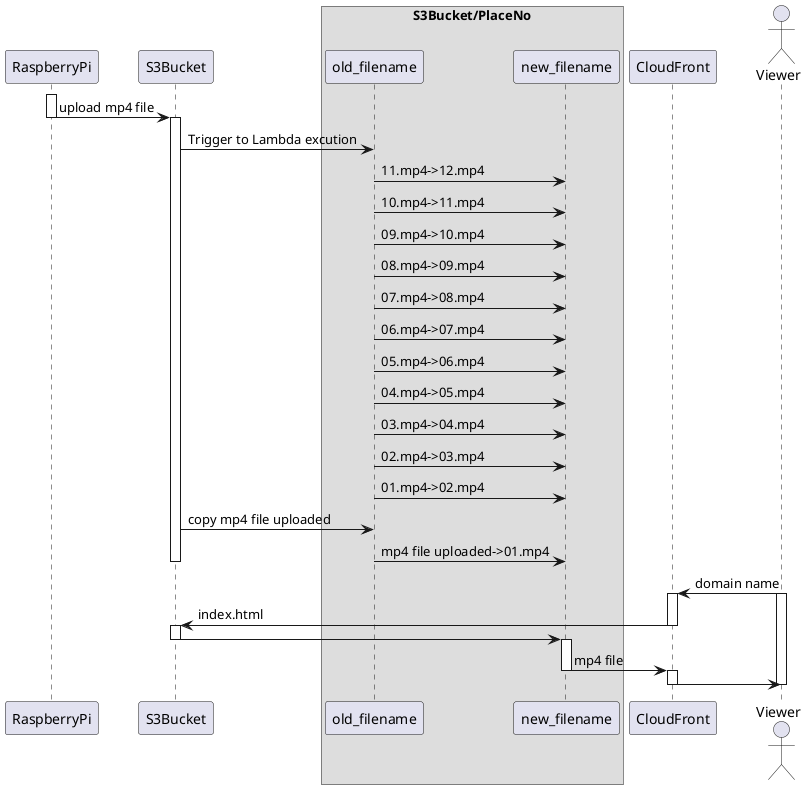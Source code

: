 @startuml upload_S3

participant RaspberryPi
participant S3Bucket
box "S3Bucket/PlaceNo"
participant old_filename
participant new_filename
end box
participant CloudFront
Actor Viewer 

activate RaspberryPi
RaspberryPi -> S3Bucket: upload mp4 file
deactivate RaspberryPi
activate S3Bucket
S3Bucket -> old_filename: Trigger to Lambda excution

old_filename -> new_filename:11.mp4->12.mp4
old_filename -> new_filename:10.mp4->11.mp4
old_filename -> new_filename:09.mp4->10.mp4
old_filename -> new_filename:08.mp4->09.mp4
old_filename -> new_filename:07.mp4->08.mp4
old_filename -> new_filename:06.mp4->07.mp4
old_filename -> new_filename:05.mp4->06.mp4
old_filename -> new_filename:04.mp4->05.mp4
old_filename -> new_filename:03.mp4->04.mp4
old_filename -> new_filename:02.mp4->03.mp4
old_filename -> new_filename:01.mp4->02.mp4

S3Bucket -> old_filename: copy mp4 file uploaded
old_filename -> new_filename:mp4 file uploaded->01.mp4
deactivate S3Bucket


CloudFront <- Viewer:domain name
activate Viewer
activate CloudFront
S3Bucket <- CloudFront:index.html
deactivate CloudFront
activate S3Bucket
S3Bucket -> new_filename
deactivate S3Bucket
activate new_filename
new_filename -> CloudFront:mp4 file
deactivate new_filename
activate CloudFront
CloudFront -> Viewer
deactivate CloudFront
deactivate Viewer

@enduml